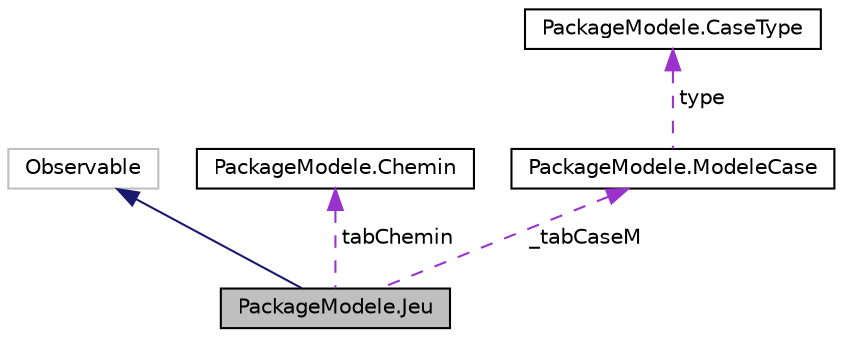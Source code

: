 digraph "PackageModele.Jeu"
{
 // LATEX_PDF_SIZE
  edge [fontname="Helvetica",fontsize="10",labelfontname="Helvetica",labelfontsize="10"];
  node [fontname="Helvetica",fontsize="10",shape=record];
  Node1 [label="PackageModele.Jeu",height=0.2,width=0.4,color="black", fillcolor="grey75", style="filled", fontcolor="black",tooltip=" "];
  Node2 -> Node1 [dir="back",color="midnightblue",fontsize="10",style="solid",fontname="Helvetica"];
  Node2 [label="Observable",height=0.2,width=0.4,color="grey75", fillcolor="white", style="filled",tooltip=" "];
  Node3 -> Node1 [dir="back",color="darkorchid3",fontsize="10",style="dashed",label=" tabChemin" ,fontname="Helvetica"];
  Node3 [label="PackageModele.Chemin",height=0.2,width=0.4,color="black", fillcolor="white", style="filled",URL="$classPackageModele_1_1Chemin.html",tooltip=" "];
  Node4 -> Node1 [dir="back",color="darkorchid3",fontsize="10",style="dashed",label=" _tabCaseM" ,fontname="Helvetica"];
  Node4 [label="PackageModele.ModeleCase",height=0.2,width=0.4,color="black", fillcolor="white", style="filled",URL="$classPackageModele_1_1ModeleCase.html",tooltip=" "];
  Node5 -> Node4 [dir="back",color="darkorchid3",fontsize="10",style="dashed",label=" type" ,fontname="Helvetica"];
  Node5 [label="PackageModele.CaseType",height=0.2,width=0.4,color="black", fillcolor="white", style="filled",URL="$enumPackageModele_1_1CaseType.html",tooltip=" "];
}
